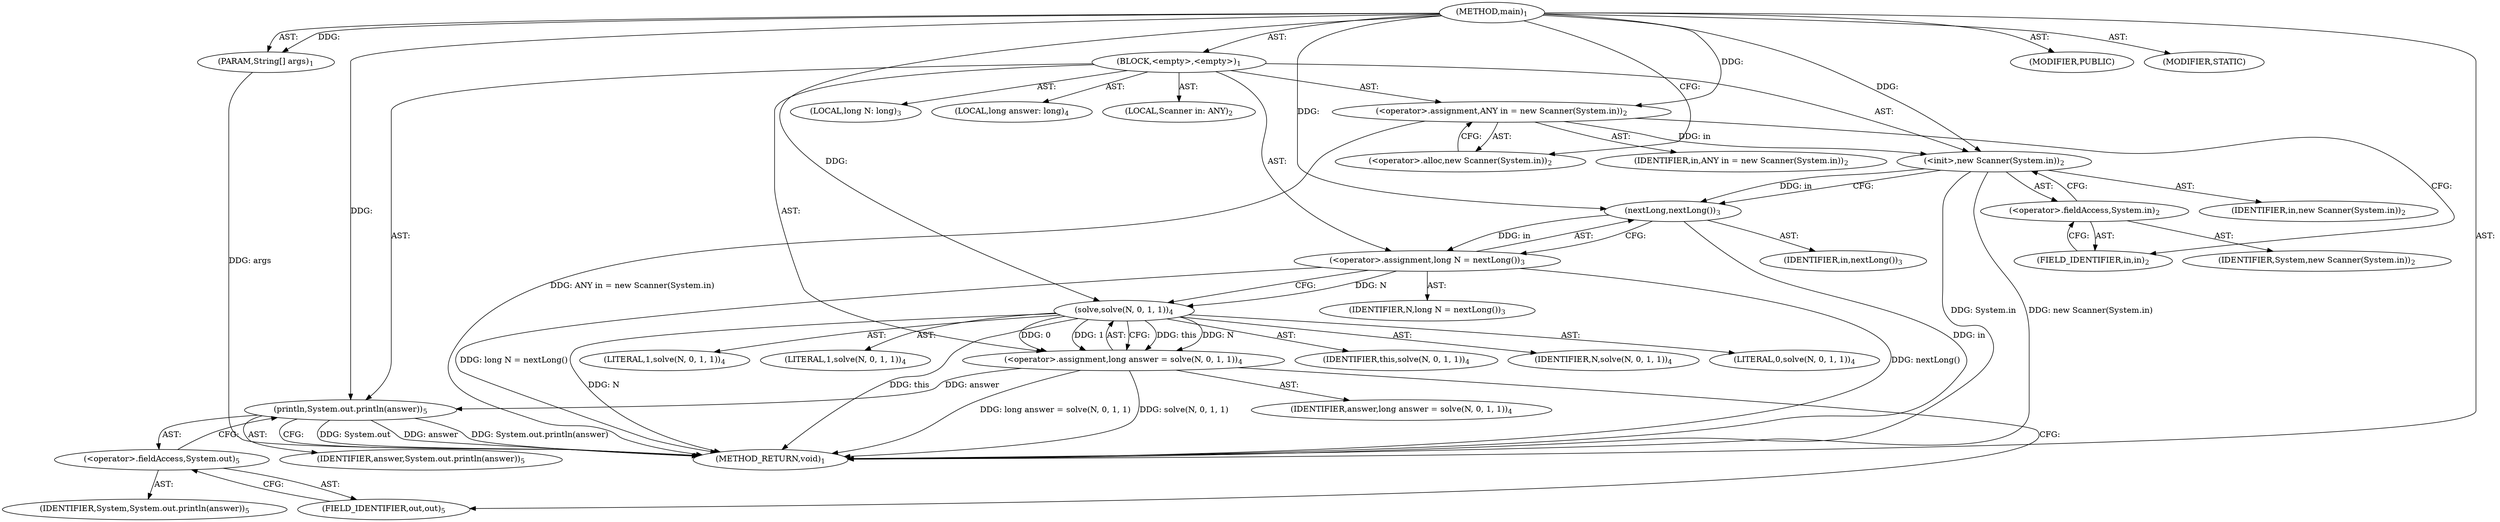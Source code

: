 digraph "main" {  
"19" [label = <(METHOD,main)<SUB>1</SUB>> ]
"20" [label = <(PARAM,String[] args)<SUB>1</SUB>> ]
"21" [label = <(BLOCK,&lt;empty&gt;,&lt;empty&gt;)<SUB>1</SUB>> ]
"4" [label = <(LOCAL,Scanner in: ANY)<SUB>2</SUB>> ]
"22" [label = <(&lt;operator&gt;.assignment,ANY in = new Scanner(System.in))<SUB>2</SUB>> ]
"23" [label = <(IDENTIFIER,in,ANY in = new Scanner(System.in))<SUB>2</SUB>> ]
"24" [label = <(&lt;operator&gt;.alloc,new Scanner(System.in))<SUB>2</SUB>> ]
"25" [label = <(&lt;init&gt;,new Scanner(System.in))<SUB>2</SUB>> ]
"3" [label = <(IDENTIFIER,in,new Scanner(System.in))<SUB>2</SUB>> ]
"26" [label = <(&lt;operator&gt;.fieldAccess,System.in)<SUB>2</SUB>> ]
"27" [label = <(IDENTIFIER,System,new Scanner(System.in))<SUB>2</SUB>> ]
"28" [label = <(FIELD_IDENTIFIER,in,in)<SUB>2</SUB>> ]
"29" [label = <(LOCAL,long N: long)<SUB>3</SUB>> ]
"30" [label = <(&lt;operator&gt;.assignment,long N = nextLong())<SUB>3</SUB>> ]
"31" [label = <(IDENTIFIER,N,long N = nextLong())<SUB>3</SUB>> ]
"32" [label = <(nextLong,nextLong())<SUB>3</SUB>> ]
"33" [label = <(IDENTIFIER,in,nextLong())<SUB>3</SUB>> ]
"34" [label = <(LOCAL,long answer: long)<SUB>4</SUB>> ]
"35" [label = <(&lt;operator&gt;.assignment,long answer = solve(N, 0, 1, 1))<SUB>4</SUB>> ]
"36" [label = <(IDENTIFIER,answer,long answer = solve(N, 0, 1, 1))<SUB>4</SUB>> ]
"37" [label = <(solve,solve(N, 0, 1, 1))<SUB>4</SUB>> ]
"38" [label = <(IDENTIFIER,this,solve(N, 0, 1, 1))<SUB>4</SUB>> ]
"39" [label = <(IDENTIFIER,N,solve(N, 0, 1, 1))<SUB>4</SUB>> ]
"40" [label = <(LITERAL,0,solve(N, 0, 1, 1))<SUB>4</SUB>> ]
"41" [label = <(LITERAL,1,solve(N, 0, 1, 1))<SUB>4</SUB>> ]
"42" [label = <(LITERAL,1,solve(N, 0, 1, 1))<SUB>4</SUB>> ]
"43" [label = <(println,System.out.println(answer))<SUB>5</SUB>> ]
"44" [label = <(&lt;operator&gt;.fieldAccess,System.out)<SUB>5</SUB>> ]
"45" [label = <(IDENTIFIER,System,System.out.println(answer))<SUB>5</SUB>> ]
"46" [label = <(FIELD_IDENTIFIER,out,out)<SUB>5</SUB>> ]
"47" [label = <(IDENTIFIER,answer,System.out.println(answer))<SUB>5</SUB>> ]
"48" [label = <(MODIFIER,PUBLIC)> ]
"49" [label = <(MODIFIER,STATIC)> ]
"50" [label = <(METHOD_RETURN,void)<SUB>1</SUB>> ]
  "19" -> "20"  [ label = "AST: "] 
  "19" -> "21"  [ label = "AST: "] 
  "19" -> "48"  [ label = "AST: "] 
  "19" -> "49"  [ label = "AST: "] 
  "19" -> "50"  [ label = "AST: "] 
  "21" -> "4"  [ label = "AST: "] 
  "21" -> "22"  [ label = "AST: "] 
  "21" -> "25"  [ label = "AST: "] 
  "21" -> "29"  [ label = "AST: "] 
  "21" -> "30"  [ label = "AST: "] 
  "21" -> "34"  [ label = "AST: "] 
  "21" -> "35"  [ label = "AST: "] 
  "21" -> "43"  [ label = "AST: "] 
  "22" -> "23"  [ label = "AST: "] 
  "22" -> "24"  [ label = "AST: "] 
  "25" -> "3"  [ label = "AST: "] 
  "25" -> "26"  [ label = "AST: "] 
  "26" -> "27"  [ label = "AST: "] 
  "26" -> "28"  [ label = "AST: "] 
  "30" -> "31"  [ label = "AST: "] 
  "30" -> "32"  [ label = "AST: "] 
  "32" -> "33"  [ label = "AST: "] 
  "35" -> "36"  [ label = "AST: "] 
  "35" -> "37"  [ label = "AST: "] 
  "37" -> "38"  [ label = "AST: "] 
  "37" -> "39"  [ label = "AST: "] 
  "37" -> "40"  [ label = "AST: "] 
  "37" -> "41"  [ label = "AST: "] 
  "37" -> "42"  [ label = "AST: "] 
  "43" -> "44"  [ label = "AST: "] 
  "43" -> "47"  [ label = "AST: "] 
  "44" -> "45"  [ label = "AST: "] 
  "44" -> "46"  [ label = "AST: "] 
  "22" -> "28"  [ label = "CFG: "] 
  "25" -> "32"  [ label = "CFG: "] 
  "30" -> "37"  [ label = "CFG: "] 
  "35" -> "46"  [ label = "CFG: "] 
  "43" -> "50"  [ label = "CFG: "] 
  "24" -> "22"  [ label = "CFG: "] 
  "26" -> "25"  [ label = "CFG: "] 
  "32" -> "30"  [ label = "CFG: "] 
  "37" -> "35"  [ label = "CFG: "] 
  "44" -> "43"  [ label = "CFG: "] 
  "28" -> "26"  [ label = "CFG: "] 
  "46" -> "44"  [ label = "CFG: "] 
  "19" -> "24"  [ label = "CFG: "] 
  "20" -> "50"  [ label = "DDG: args"] 
  "22" -> "50"  [ label = "DDG: ANY in = new Scanner(System.in)"] 
  "25" -> "50"  [ label = "DDG: System.in"] 
  "25" -> "50"  [ label = "DDG: new Scanner(System.in)"] 
  "32" -> "50"  [ label = "DDG: in"] 
  "30" -> "50"  [ label = "DDG: nextLong()"] 
  "30" -> "50"  [ label = "DDG: long N = nextLong()"] 
  "37" -> "50"  [ label = "DDG: N"] 
  "35" -> "50"  [ label = "DDG: solve(N, 0, 1, 1)"] 
  "35" -> "50"  [ label = "DDG: long answer = solve(N, 0, 1, 1)"] 
  "43" -> "50"  [ label = "DDG: System.out"] 
  "43" -> "50"  [ label = "DDG: answer"] 
  "43" -> "50"  [ label = "DDG: System.out.println(answer)"] 
  "37" -> "50"  [ label = "DDG: this"] 
  "19" -> "20"  [ label = "DDG: "] 
  "19" -> "22"  [ label = "DDG: "] 
  "32" -> "30"  [ label = "DDG: in"] 
  "37" -> "35"  [ label = "DDG: this"] 
  "37" -> "35"  [ label = "DDG: N"] 
  "37" -> "35"  [ label = "DDG: 0"] 
  "37" -> "35"  [ label = "DDG: 1"] 
  "22" -> "25"  [ label = "DDG: in"] 
  "19" -> "25"  [ label = "DDG: "] 
  "35" -> "43"  [ label = "DDG: answer"] 
  "19" -> "43"  [ label = "DDG: "] 
  "25" -> "32"  [ label = "DDG: in"] 
  "19" -> "32"  [ label = "DDG: "] 
  "19" -> "37"  [ label = "DDG: "] 
  "30" -> "37"  [ label = "DDG: N"] 
}
